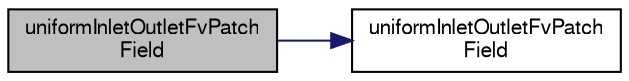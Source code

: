digraph "uniformInletOutletFvPatchField"
{
  bgcolor="transparent";
  edge [fontname="FreeSans",fontsize="10",labelfontname="FreeSans",labelfontsize="10"];
  node [fontname="FreeSans",fontsize="10",shape=record];
  rankdir="LR";
  Node15 [label="uniformInletOutletFvPatch\lField",height=0.2,width=0.4,color="black", fillcolor="grey75", style="filled", fontcolor="black"];
  Node15 -> Node16 [color="midnightblue",fontsize="10",style="solid",fontname="FreeSans"];
  Node16 [label="uniformInletOutletFvPatch\lField",height=0.2,width=0.4,color="black",URL="$a22318.html#a314d86fb3334d0f7d02332536e6f1617",tooltip="Construct from patch and internal field. "];
}
